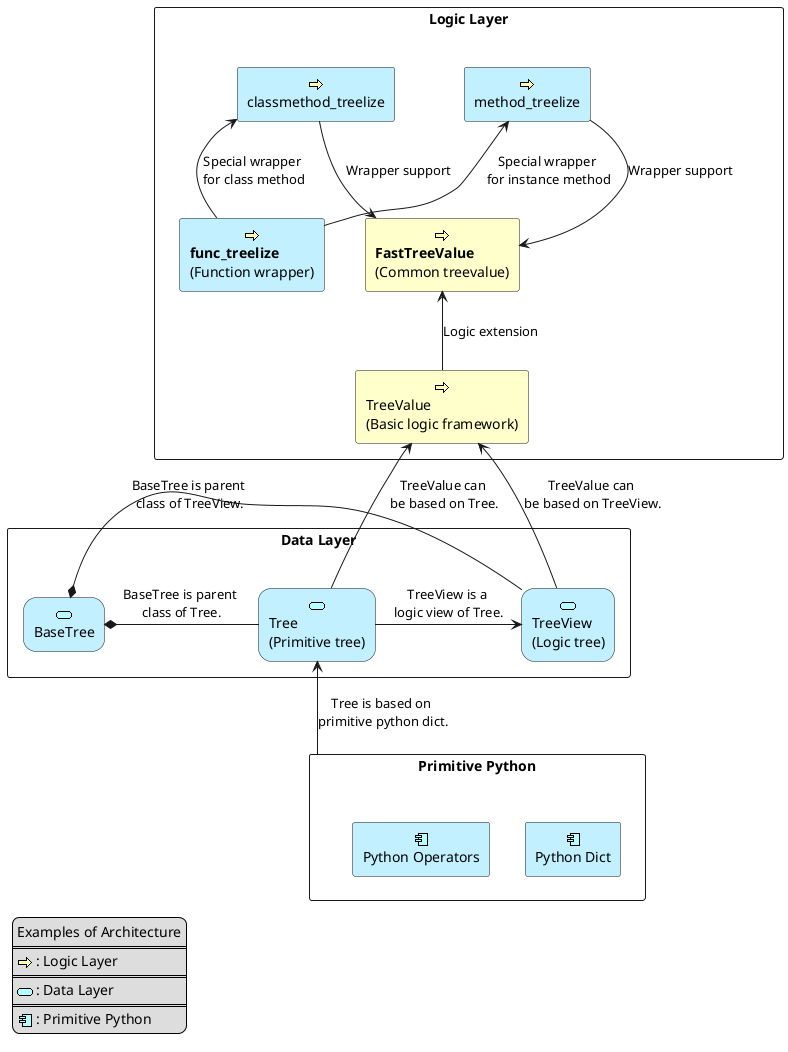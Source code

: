 @startuml
skinparam rectangle<<behavior>> {
	roundCorner 25
}
sprite $primitive jar:archimate/application-component
sprite $data jar:archimate/application-service
sprite $logic jar:archimate/business-process

rectangle "Logic Layer" as logiclayer {
    rectangle "TreeValue\n(Basic logic framework)" as treevalue <<$logic>> #Business
    rectangle "**func_treelize**\n(Function wrapper)" as func_treelize <<$logic>> #Application

    rectangle "**FastTreeValue**\n(Common treevalue)" as fasttreevalue <<$logic>> #Business
    rectangle "method_treelize" as method_treelize <<$logic>> #Application
    rectangle "classmethod_treelize" as classmethod_treelize <<$logic>> #Application

    method_treelize <-- func_treelize: Special wrapper \nfor instance method
    classmethod_treelize <-- func_treelize: Special wrapper \nfor class method
    fasttreevalue <-down- treevalue: Logic extension
    method_treelize --> fasttreevalue: Wrapper support
    classmethod_treelize --> fasttreevalue: Wrapper support
}

rectangle "Data Layer" as datalayer {
    rectangle "BaseTree" as basetree <<$data>><<behavior>> #Application
    rectangle "Tree\n(Primitive tree)" as tree <<$data>><<behavior>> #Application
    rectangle "TreeView\n(Logic tree)" as treeview <<$data>><<behavior>> #Application

    tree -up-> treevalue: "TreeValue can \nbe based on Tree."
    treeview -up-> treevalue: "TreeValue can \nbe based on TreeView."

    basetree *- tree : "BaseTree is parent \nclass of Tree."
    basetree *- treeview : "BaseTree is parent \nclass of TreeView."
    tree -> treeview : "TreeView is a \nlogic view of Tree."
}

rectangle "Primitive Python" as python {
    rectangle "Python Dict" as dict <<$primitive>> #Application
    rectangle "Python Operators" as operators <<$primitive>> #Application
    python -up-> tree : "Tree is based on \nprimitive python dict."
}



legend left
Examples of Architecture
====
<$logic> : Logic Layer
====
<$data> : Data Layer
====
<$primitive> : Primitive Python
endlegend
@enduml
